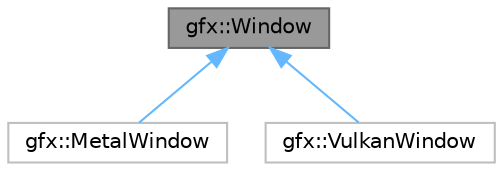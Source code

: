 digraph "gfx::Window"
{
 // LATEX_PDF_SIZE
  bgcolor="transparent";
  edge [fontname=Helvetica,fontsize=10,labelfontname=Helvetica,labelfontsize=10];
  node [fontname=Helvetica,fontsize=10,shape=box,height=0.2,width=0.4];
  Node1 [id="Node000001",label="gfx::Window",height=0.2,width=0.4,color="gray40", fillcolor="grey60", style="filled", fontcolor="black",tooltip="Abstract interface for a window in the graphics system."];
  Node1 -> Node2 [id="edge1_Node000001_Node000002",dir="back",color="steelblue1",style="solid",tooltip=" "];
  Node2 [id="Node000002",label="gfx::MetalWindow",height=0.2,width=0.4,color="grey75", fillcolor="white", style="filled",URL="$classgfx_1_1_metal_window.html",tooltip=" "];
  Node1 -> Node3 [id="edge2_Node000001_Node000003",dir="back",color="steelblue1",style="solid",tooltip=" "];
  Node3 [id="Node000003",label="gfx::VulkanWindow",height=0.2,width=0.4,color="grey75", fillcolor="white", style="filled",URL="$classgfx_1_1_vulkan_window.html",tooltip=" "];
}
